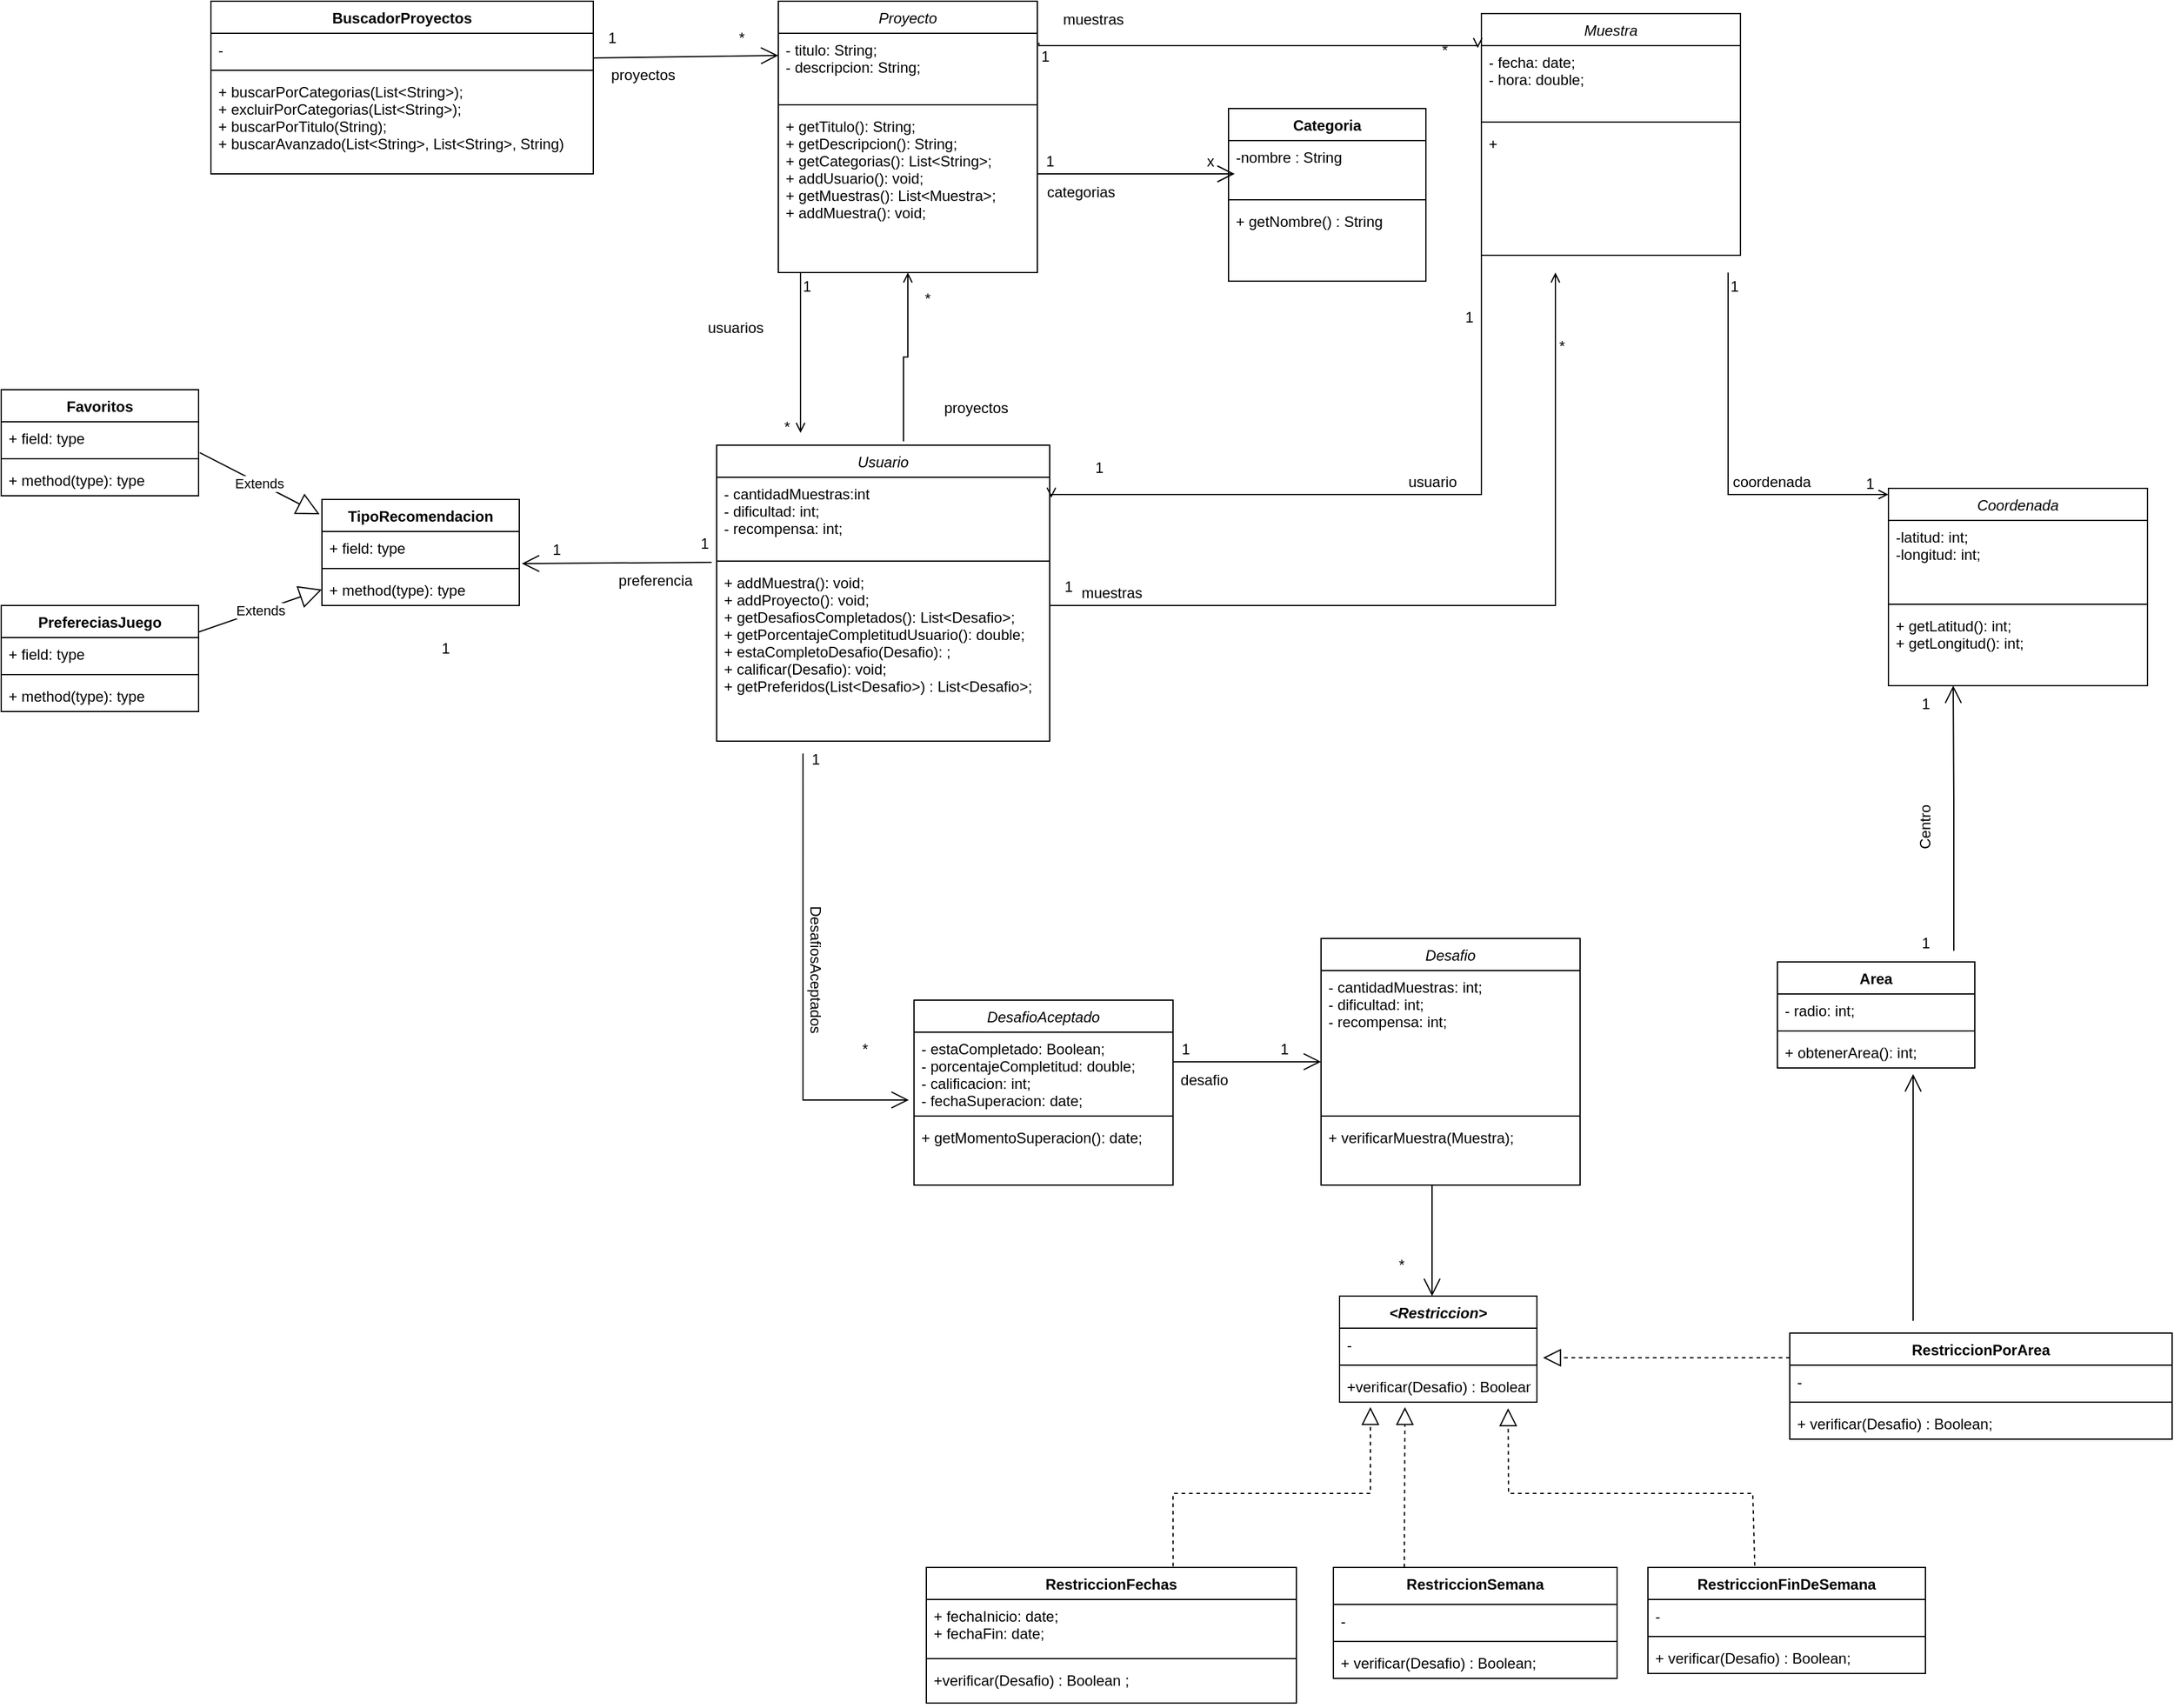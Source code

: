 <mxfile version="20.4.1" type="github">
  <diagram id="C5RBs43oDa-KdzZeNtuy" name="Page-1">
    <mxGraphModel dx="2739" dy="603" grid="1" gridSize="10" guides="1" tooltips="1" connect="1" arrows="1" fold="1" page="1" pageScale="1" pageWidth="827" pageHeight="1169" math="0" shadow="0">
      <root>
        <mxCell id="WIyWlLk6GJQsqaUBKTNV-0" />
        <mxCell id="WIyWlLk6GJQsqaUBKTNV-1" parent="WIyWlLk6GJQsqaUBKTNV-0" />
        <mxCell id="C-iBWe6EF-HlVLcRRVlP-46" value="Proyecto" style="swimlane;fontStyle=2;align=center;verticalAlign=top;childLayout=stackLayout;horizontal=1;startSize=26;horizontalStack=0;resizeParent=1;resizeLast=0;collapsible=1;marginBottom=0;rounded=0;shadow=0;strokeWidth=1;" parent="WIyWlLk6GJQsqaUBKTNV-1" vertex="1">
          <mxGeometry x="-440" y="110" width="210" height="220" as="geometry">
            <mxRectangle x="230" y="140" width="160" height="26" as="alternateBounds" />
          </mxGeometry>
        </mxCell>
        <mxCell id="C-iBWe6EF-HlVLcRRVlP-47" value="- titulo: String;&#xa;- descripcion: String;" style="text;align=left;verticalAlign=top;spacingLeft=4;spacingRight=4;overflow=hidden;rotatable=0;points=[[0,0.5],[1,0.5]];portConstraint=eastwest;" parent="C-iBWe6EF-HlVLcRRVlP-46" vertex="1">
          <mxGeometry y="26" width="210" height="54" as="geometry" />
        </mxCell>
        <mxCell id="C-iBWe6EF-HlVLcRRVlP-49" value="" style="line;html=1;strokeWidth=1;align=left;verticalAlign=middle;spacingTop=-1;spacingLeft=3;spacingRight=3;rotatable=0;labelPosition=right;points=[];portConstraint=eastwest;" parent="C-iBWe6EF-HlVLcRRVlP-46" vertex="1">
          <mxGeometry y="80" width="210" height="8" as="geometry" />
        </mxCell>
        <mxCell id="C-iBWe6EF-HlVLcRRVlP-50" value="+ getTitulo(): String;&#xa;+ getDescripcion(): String;&#xa;+ getCategorias(): List&lt;String&gt;;&#xa;+ addUsuario(): void;&#xa;+ getMuestras(): List&lt;Muestra&gt;;&#xa;+ addMuestra(): void;" style="text;align=left;verticalAlign=top;spacingLeft=4;spacingRight=4;overflow=hidden;rotatable=0;points=[[0,0.5],[1,0.5]];portConstraint=eastwest;" parent="C-iBWe6EF-HlVLcRRVlP-46" vertex="1">
          <mxGeometry y="88" width="210" height="104" as="geometry" />
        </mxCell>
        <mxCell id="C-iBWe6EF-HlVLcRRVlP-51" value="Muestra" style="swimlane;fontStyle=2;align=center;verticalAlign=top;childLayout=stackLayout;horizontal=1;startSize=26;horizontalStack=0;resizeParent=1;resizeLast=0;collapsible=1;marginBottom=0;rounded=0;shadow=0;strokeWidth=1;" parent="WIyWlLk6GJQsqaUBKTNV-1" vertex="1">
          <mxGeometry x="130" y="120" width="210" height="196" as="geometry">
            <mxRectangle x="230" y="140" width="160" height="26" as="alternateBounds" />
          </mxGeometry>
        </mxCell>
        <mxCell id="C-iBWe6EF-HlVLcRRVlP-53" value="- fecha: date;&#xa;- hora: double;" style="text;align=left;verticalAlign=top;spacingLeft=4;spacingRight=4;overflow=hidden;rotatable=0;points=[[0,0.5],[1,0.5]];portConstraint=eastwest;rounded=0;shadow=0;html=0;" parent="C-iBWe6EF-HlVLcRRVlP-51" vertex="1">
          <mxGeometry y="26" width="210" height="58" as="geometry" />
        </mxCell>
        <mxCell id="C-iBWe6EF-HlVLcRRVlP-54" value="" style="line;html=1;strokeWidth=1;align=left;verticalAlign=middle;spacingTop=-1;spacingLeft=3;spacingRight=3;rotatable=0;labelPosition=right;points=[];portConstraint=eastwest;" parent="C-iBWe6EF-HlVLcRRVlP-51" vertex="1">
          <mxGeometry y="84" width="210" height="8" as="geometry" />
        </mxCell>
        <mxCell id="C-iBWe6EF-HlVLcRRVlP-55" value="+" style="text;align=left;verticalAlign=top;spacingLeft=4;spacingRight=4;overflow=hidden;rotatable=0;points=[[0,0.5],[1,0.5]];portConstraint=eastwest;" parent="C-iBWe6EF-HlVLcRRVlP-51" vertex="1">
          <mxGeometry y="92" width="210" height="104" as="geometry" />
        </mxCell>
        <mxCell id="C-iBWe6EF-HlVLcRRVlP-56" value="Usuario" style="swimlane;fontStyle=2;align=center;verticalAlign=top;childLayout=stackLayout;horizontal=1;startSize=26;horizontalStack=0;resizeParent=1;resizeLast=0;collapsible=1;marginBottom=0;rounded=0;shadow=0;strokeWidth=1;" parent="WIyWlLk6GJQsqaUBKTNV-1" vertex="1">
          <mxGeometry x="-490" y="470" width="270" height="240" as="geometry">
            <mxRectangle x="230" y="140" width="160" height="26" as="alternateBounds" />
          </mxGeometry>
        </mxCell>
        <mxCell id="C-iBWe6EF-HlVLcRRVlP-57" value="- cantidadMuestras:int&#xa;- dificultad: int;&#xa;- recompensa: int;" style="text;align=left;verticalAlign=top;spacingLeft=4;spacingRight=4;overflow=hidden;rotatable=0;points=[[0,0.5],[1,0.5]];portConstraint=eastwest;" parent="C-iBWe6EF-HlVLcRRVlP-56" vertex="1">
          <mxGeometry y="26" width="270" height="64" as="geometry" />
        </mxCell>
        <mxCell id="C-iBWe6EF-HlVLcRRVlP-58" value="" style="line;html=1;strokeWidth=1;align=left;verticalAlign=middle;spacingTop=-1;spacingLeft=3;spacingRight=3;rotatable=0;labelPosition=right;points=[];portConstraint=eastwest;" parent="C-iBWe6EF-HlVLcRRVlP-56" vertex="1">
          <mxGeometry y="90" width="270" height="8" as="geometry" />
        </mxCell>
        <mxCell id="C-iBWe6EF-HlVLcRRVlP-59" value="+ addMuestra(): void;&#xa;+ addProyecto(): void;&#xa;+ getDesafiosCompletados(): List&lt;Desafio&gt;;&#xa;+ getPorcentajeCompletitudUsuario(): double;&#xa;+ estaCompletoDesafio(Desafio): ;&#xa;+ calificar(Desafio): void;&#xa;+ getPreferidos(List&lt;Desafio&gt;) : List&lt;Desafio&gt;;" style="text;align=left;verticalAlign=top;spacingLeft=4;spacingRight=4;overflow=hidden;rotatable=0;points=[[0,0.5],[1,0.5]];portConstraint=eastwest;" parent="C-iBWe6EF-HlVLcRRVlP-56" vertex="1">
          <mxGeometry y="98" width="270" height="142" as="geometry" />
        </mxCell>
        <mxCell id="C-iBWe6EF-HlVLcRRVlP-60" value="Desafio" style="swimlane;fontStyle=2;align=center;verticalAlign=top;childLayout=stackLayout;horizontal=1;startSize=26;horizontalStack=0;resizeParent=1;resizeLast=0;collapsible=1;marginBottom=0;rounded=0;shadow=0;strokeWidth=1;" parent="WIyWlLk6GJQsqaUBKTNV-1" vertex="1">
          <mxGeometry y="869.96" width="210" height="200" as="geometry">
            <mxRectangle x="230" y="140" width="160" height="26" as="alternateBounds" />
          </mxGeometry>
        </mxCell>
        <mxCell id="C-iBWe6EF-HlVLcRRVlP-61" value="- cantidadMuestras: int;&#xa;- dificultad: int;&#xa;- recompensa: int;" style="text;align=left;verticalAlign=top;spacingLeft=4;spacingRight=4;overflow=hidden;rotatable=0;points=[[0,0.5],[1,0.5]];portConstraint=eastwest;" parent="C-iBWe6EF-HlVLcRRVlP-60" vertex="1">
          <mxGeometry y="26" width="210" height="114" as="geometry" />
        </mxCell>
        <mxCell id="C-iBWe6EF-HlVLcRRVlP-62" value="" style="line;html=1;strokeWidth=1;align=left;verticalAlign=middle;spacingTop=-1;spacingLeft=3;spacingRight=3;rotatable=0;labelPosition=right;points=[];portConstraint=eastwest;" parent="C-iBWe6EF-HlVLcRRVlP-60" vertex="1">
          <mxGeometry y="140" width="210" height="8" as="geometry" />
        </mxCell>
        <mxCell id="C-iBWe6EF-HlVLcRRVlP-63" value="+ verificarMuestra(Muestra);" style="text;align=left;verticalAlign=top;spacingLeft=4;spacingRight=4;overflow=hidden;rotatable=0;points=[[0,0.5],[1,0.5]];portConstraint=eastwest;" parent="C-iBWe6EF-HlVLcRRVlP-60" vertex="1">
          <mxGeometry y="148" width="210" height="32" as="geometry" />
        </mxCell>
        <mxCell id="C-iBWe6EF-HlVLcRRVlP-64" value="" style="endArrow=open;shadow=0;strokeWidth=1;rounded=0;endFill=1;edgeStyle=elbowEdgeStyle;elbow=vertical;" parent="WIyWlLk6GJQsqaUBKTNV-1" edge="1">
          <mxGeometry x="0.5" y="41" relative="1" as="geometry">
            <mxPoint x="-422" y="330" as="sourcePoint" />
            <mxPoint x="-422" y="460" as="targetPoint" />
            <mxPoint x="-40" y="32" as="offset" />
            <Array as="points">
              <mxPoint x="-420" y="430" />
              <mxPoint x="-420" y="410" />
              <mxPoint x="-420" y="350" />
              <mxPoint x="-422" y="380" />
            </Array>
          </mxGeometry>
        </mxCell>
        <mxCell id="C-iBWe6EF-HlVLcRRVlP-65" value="1" style="resizable=0;align=left;verticalAlign=bottom;labelBackgroundColor=none;fontSize=12;" parent="C-iBWe6EF-HlVLcRRVlP-64" connectable="0" vertex="1">
          <mxGeometry x="-1" relative="1" as="geometry">
            <mxPoint y="20" as="offset" />
          </mxGeometry>
        </mxCell>
        <mxCell id="C-iBWe6EF-HlVLcRRVlP-66" value="*" style="resizable=0;align=right;verticalAlign=bottom;labelBackgroundColor=none;fontSize=12;" parent="C-iBWe6EF-HlVLcRRVlP-64" connectable="0" vertex="1">
          <mxGeometry x="1" relative="1" as="geometry">
            <mxPoint x="-7" y="4" as="offset" />
          </mxGeometry>
        </mxCell>
        <mxCell id="C-iBWe6EF-HlVLcRRVlP-67" value="" style="endArrow=open;shadow=0;strokeWidth=1;rounded=0;endFill=1;edgeStyle=elbowEdgeStyle;elbow=vertical;exitX=0.561;exitY=-0.013;exitDx=0;exitDy=0;exitPerimeter=0;entryX=0.5;entryY=1;entryDx=0;entryDy=0;" parent="WIyWlLk6GJQsqaUBKTNV-1" source="C-iBWe6EF-HlVLcRRVlP-56" target="C-iBWe6EF-HlVLcRRVlP-46" edge="1">
          <mxGeometry x="0.5" y="41" relative="1" as="geometry">
            <mxPoint x="-310" y="459.0" as="sourcePoint" />
            <mxPoint x="-310" y="330.0" as="targetPoint" />
            <mxPoint x="-40" y="32" as="offset" />
            <Array as="points" />
          </mxGeometry>
        </mxCell>
        <mxCell id="C-iBWe6EF-HlVLcRRVlP-69" value="*" style="resizable=0;align=right;verticalAlign=bottom;labelBackgroundColor=none;fontSize=12;" parent="C-iBWe6EF-HlVLcRRVlP-67" connectable="0" vertex="1">
          <mxGeometry x="1" relative="1" as="geometry">
            <mxPoint x="20" y="30" as="offset" />
          </mxGeometry>
        </mxCell>
        <mxCell id="C-iBWe6EF-HlVLcRRVlP-70" value="usuarios" style="text;html=1;align=center;verticalAlign=middle;resizable=0;points=[];autosize=1;strokeColor=none;fillColor=none;" parent="WIyWlLk6GJQsqaUBKTNV-1" vertex="1">
          <mxGeometry x="-510" y="360" width="70" height="30" as="geometry" />
        </mxCell>
        <mxCell id="C-iBWe6EF-HlVLcRRVlP-71" value="proyectos" style="text;html=1;align=center;verticalAlign=middle;resizable=0;points=[];autosize=1;strokeColor=none;fillColor=none;" parent="WIyWlLk6GJQsqaUBKTNV-1" vertex="1">
          <mxGeometry x="-320" y="425" width="80" height="30" as="geometry" />
        </mxCell>
        <mxCell id="C-iBWe6EF-HlVLcRRVlP-72" value="" style="endArrow=open;shadow=0;strokeWidth=1;rounded=0;endFill=1;edgeStyle=elbowEdgeStyle;elbow=vertical;exitX=1.006;exitY=0.141;exitDx=0;exitDy=0;exitPerimeter=0;entryX=-0.014;entryY=0.034;entryDx=0;entryDy=0;entryPerimeter=0;" parent="WIyWlLk6GJQsqaUBKTNV-1" source="C-iBWe6EF-HlVLcRRVlP-47" target="C-iBWe6EF-HlVLcRRVlP-53" edge="1">
          <mxGeometry x="0.5" y="41" relative="1" as="geometry">
            <mxPoint x="-210" y="140.0" as="sourcePoint" />
            <mxPoint x="120" y="140.0" as="targetPoint" />
            <mxPoint x="-40" y="32" as="offset" />
          </mxGeometry>
        </mxCell>
        <mxCell id="C-iBWe6EF-HlVLcRRVlP-73" value="1" style="resizable=0;align=left;verticalAlign=bottom;labelBackgroundColor=none;fontSize=12;" parent="C-iBWe6EF-HlVLcRRVlP-72" connectable="0" vertex="1">
          <mxGeometry x="-1" relative="1" as="geometry">
            <mxPoint y="20" as="offset" />
          </mxGeometry>
        </mxCell>
        <mxCell id="C-iBWe6EF-HlVLcRRVlP-75" value="*" style="text;html=1;align=center;verticalAlign=middle;resizable=0;points=[];autosize=1;strokeColor=none;fillColor=none;" parent="WIyWlLk6GJQsqaUBKTNV-1" vertex="1">
          <mxGeometry x="85" y="135" width="30" height="30" as="geometry" />
        </mxCell>
        <mxCell id="C-iBWe6EF-HlVLcRRVlP-76" value="" style="endArrow=open;shadow=0;strokeWidth=1;rounded=0;endFill=1;edgeStyle=elbowEdgeStyle;elbow=vertical;exitX=0;exitY=1;exitDx=0;exitDy=0;entryX=1.005;entryY=0.259;entryDx=0;entryDy=0;entryPerimeter=0;" parent="WIyWlLk6GJQsqaUBKTNV-1" source="C-iBWe6EF-HlVLcRRVlP-51" target="C-iBWe6EF-HlVLcRRVlP-57" edge="1">
          <mxGeometry x="0.5" y="41" relative="1" as="geometry">
            <mxPoint x="130" y="360.0" as="sourcePoint" />
            <mxPoint x="-210" y="510" as="targetPoint" />
            <mxPoint x="-40" y="32" as="offset" />
            <Array as="points">
              <mxPoint x="126" y="510" />
            </Array>
          </mxGeometry>
        </mxCell>
        <mxCell id="C-iBWe6EF-HlVLcRRVlP-77" value="1" style="resizable=0;align=left;verticalAlign=bottom;labelBackgroundColor=none;fontSize=12;" parent="C-iBWe6EF-HlVLcRRVlP-76" connectable="0" vertex="1">
          <mxGeometry x="-1" relative="1" as="geometry">
            <mxPoint x="-315" y="181" as="offset" />
          </mxGeometry>
        </mxCell>
        <mxCell id="C-iBWe6EF-HlVLcRRVlP-79" value="Coordenada" style="swimlane;fontStyle=2;align=center;verticalAlign=top;childLayout=stackLayout;horizontal=1;startSize=26;horizontalStack=0;resizeParent=1;resizeLast=0;collapsible=1;marginBottom=0;rounded=0;shadow=0;strokeWidth=1;" parent="WIyWlLk6GJQsqaUBKTNV-1" vertex="1">
          <mxGeometry x="460" y="505" width="210" height="160" as="geometry">
            <mxRectangle x="230" y="140" width="160" height="26" as="alternateBounds" />
          </mxGeometry>
        </mxCell>
        <mxCell id="C-iBWe6EF-HlVLcRRVlP-80" value="-latitud: int;&#xa;-longitud: int;" style="text;align=left;verticalAlign=top;spacingLeft=4;spacingRight=4;overflow=hidden;rotatable=0;points=[[0,0.5],[1,0.5]];portConstraint=eastwest;" parent="C-iBWe6EF-HlVLcRRVlP-79" vertex="1">
          <mxGeometry y="26" width="210" height="64" as="geometry" />
        </mxCell>
        <mxCell id="C-iBWe6EF-HlVLcRRVlP-81" value="" style="line;html=1;strokeWidth=1;align=left;verticalAlign=middle;spacingTop=-1;spacingLeft=3;spacingRight=3;rotatable=0;labelPosition=right;points=[];portConstraint=eastwest;" parent="C-iBWe6EF-HlVLcRRVlP-79" vertex="1">
          <mxGeometry y="90" width="210" height="8" as="geometry" />
        </mxCell>
        <mxCell id="C-iBWe6EF-HlVLcRRVlP-82" value="+ getLatitud(): int;&#xa;+ getLongitud(): int;" style="text;align=left;verticalAlign=top;spacingLeft=4;spacingRight=4;overflow=hidden;rotatable=0;points=[[0,0.5],[1,0.5]];portConstraint=eastwest;" parent="C-iBWe6EF-HlVLcRRVlP-79" vertex="1">
          <mxGeometry y="98" width="210" height="52" as="geometry" />
        </mxCell>
        <mxCell id="C-iBWe6EF-HlVLcRRVlP-83" value="" style="endArrow=open;shadow=0;strokeWidth=1;rounded=0;endFill=1;edgeStyle=elbowEdgeStyle;elbow=vertical;" parent="WIyWlLk6GJQsqaUBKTNV-1" edge="1">
          <mxGeometry x="0.5" y="41" relative="1" as="geometry">
            <mxPoint x="330" y="330" as="sourcePoint" />
            <mxPoint x="460" y="510" as="targetPoint" />
            <mxPoint x="-40" y="32" as="offset" />
            <Array as="points">
              <mxPoint x="334" y="510" />
            </Array>
          </mxGeometry>
        </mxCell>
        <mxCell id="C-iBWe6EF-HlVLcRRVlP-84" value="1" style="resizable=0;align=left;verticalAlign=bottom;labelBackgroundColor=none;fontSize=12;" parent="C-iBWe6EF-HlVLcRRVlP-83" connectable="0" vertex="1">
          <mxGeometry x="-1" relative="1" as="geometry">
            <mxPoint y="20" as="offset" />
          </mxGeometry>
        </mxCell>
        <mxCell id="C-iBWe6EF-HlVLcRRVlP-85" value="1" style="resizable=0;align=right;verticalAlign=bottom;labelBackgroundColor=none;fontSize=12;" parent="C-iBWe6EF-HlVLcRRVlP-83" connectable="0" vertex="1">
          <mxGeometry x="1" relative="1" as="geometry">
            <mxPoint x="-10" as="offset" />
          </mxGeometry>
        </mxCell>
        <mxCell id="C-iBWe6EF-HlVLcRRVlP-90" value="DesafioAceptado" style="swimlane;fontStyle=2;align=center;verticalAlign=top;childLayout=stackLayout;horizontal=1;startSize=26;horizontalStack=0;resizeParent=1;resizeLast=0;collapsible=1;marginBottom=0;rounded=0;shadow=0;strokeWidth=1;" parent="WIyWlLk6GJQsqaUBKTNV-1" vertex="1">
          <mxGeometry x="-330" y="920" width="210" height="150" as="geometry">
            <mxRectangle x="230" y="140" width="160" height="26" as="alternateBounds" />
          </mxGeometry>
        </mxCell>
        <mxCell id="C-iBWe6EF-HlVLcRRVlP-91" value="- estaCompletado: Boolean;&#xa;- porcentajeCompletitud: double;&#xa;- calificacion: int;&#xa;- fechaSuperacion: date;" style="text;align=left;verticalAlign=top;spacingLeft=4;spacingRight=4;overflow=hidden;rotatable=0;points=[[0,0.5],[1,0.5]];portConstraint=eastwest;" parent="C-iBWe6EF-HlVLcRRVlP-90" vertex="1">
          <mxGeometry y="26" width="210" height="64" as="geometry" />
        </mxCell>
        <mxCell id="C-iBWe6EF-HlVLcRRVlP-92" value="" style="line;html=1;strokeWidth=1;align=left;verticalAlign=middle;spacingTop=-1;spacingLeft=3;spacingRight=3;rotatable=0;labelPosition=right;points=[];portConstraint=eastwest;" parent="C-iBWe6EF-HlVLcRRVlP-90" vertex="1">
          <mxGeometry y="90" width="210" height="8" as="geometry" />
        </mxCell>
        <mxCell id="C-iBWe6EF-HlVLcRRVlP-93" value="+ getMomentoSuperacion(): date;" style="text;align=left;verticalAlign=top;spacingLeft=4;spacingRight=4;overflow=hidden;rotatable=0;points=[[0,0.5],[1,0.5]];portConstraint=eastwest;" parent="C-iBWe6EF-HlVLcRRVlP-90" vertex="1">
          <mxGeometry y="98" width="210" height="42" as="geometry" />
        </mxCell>
        <mxCell id="C-iBWe6EF-HlVLcRRVlP-95" value="" style="endArrow=open;endFill=1;endSize=12;html=1;rounded=0;entryX=-0.02;entryY=0.859;entryDx=0;entryDy=0;entryPerimeter=0;exitX=0.167;exitY=0.333;exitDx=0;exitDy=0;exitPerimeter=0;" parent="WIyWlLk6GJQsqaUBKTNV-1" source="C-iBWe6EF-HlVLcRRVlP-98" target="C-iBWe6EF-HlVLcRRVlP-91" edge="1">
          <mxGeometry width="160" relative="1" as="geometry">
            <mxPoint x="-420" y="690" as="sourcePoint" />
            <mxPoint x="-340" y="840" as="targetPoint" />
            <Array as="points">
              <mxPoint x="-420" y="970" />
              <mxPoint x="-420" y="1001" />
            </Array>
          </mxGeometry>
        </mxCell>
        <mxCell id="C-iBWe6EF-HlVLcRRVlP-97" value="*" style="text;html=1;align=center;verticalAlign=middle;resizable=0;points=[];autosize=1;strokeColor=none;fillColor=none;" parent="WIyWlLk6GJQsqaUBKTNV-1" vertex="1">
          <mxGeometry x="-385" y="944.96" width="30" height="30" as="geometry" />
        </mxCell>
        <mxCell id="C-iBWe6EF-HlVLcRRVlP-98" value="1" style="text;html=1;align=center;verticalAlign=middle;resizable=0;points=[];autosize=1;strokeColor=none;fillColor=none;" parent="WIyWlLk6GJQsqaUBKTNV-1" vertex="1">
          <mxGeometry x="-425" y="710" width="30" height="30" as="geometry" />
        </mxCell>
        <mxCell id="C-iBWe6EF-HlVLcRRVlP-99" value="DesafiosAceptados" style="text;html=1;align=center;verticalAlign=middle;resizable=0;points=[];autosize=1;strokeColor=none;fillColor=none;rotation=90;flipV=0;" parent="WIyWlLk6GJQsqaUBKTNV-1" vertex="1">
          <mxGeometry x="-475" y="879.96" width="130" height="30" as="geometry" />
        </mxCell>
        <mxCell id="VIOPXuwNk6nI36FWdONZ-0" value="" style="endArrow=open;endFill=1;endSize=12;html=1;rounded=0;" parent="WIyWlLk6GJQsqaUBKTNV-1" edge="1">
          <mxGeometry width="160" relative="1" as="geometry">
            <mxPoint x="-120" y="969.96" as="sourcePoint" />
            <mxPoint y="969.96" as="targetPoint" />
          </mxGeometry>
        </mxCell>
        <mxCell id="VIOPXuwNk6nI36FWdONZ-1" value="1" style="text;html=1;align=center;verticalAlign=middle;resizable=0;points=[];autosize=1;strokeColor=none;fillColor=none;" parent="WIyWlLk6GJQsqaUBKTNV-1" vertex="1">
          <mxGeometry x="-45" y="944.96" width="30" height="30" as="geometry" />
        </mxCell>
        <mxCell id="VIOPXuwNk6nI36FWdONZ-2" value="1" style="text;html=1;align=center;verticalAlign=middle;resizable=0;points=[];autosize=1;strokeColor=none;fillColor=none;" parent="WIyWlLk6GJQsqaUBKTNV-1" vertex="1">
          <mxGeometry x="-125" y="944.96" width="30" height="30" as="geometry" />
        </mxCell>
        <mxCell id="brn7q9q9NZogk5MjZYks-1" value="1" style="resizable=0;align=left;verticalAlign=bottom;labelBackgroundColor=none;fontSize=12;" parent="WIyWlLk6GJQsqaUBKTNV-1" connectable="0" vertex="1">
          <mxGeometry x="115.0" y="375" as="geometry" />
        </mxCell>
        <mxCell id="brn7q9q9NZogk5MjZYks-2" value="" style="endArrow=open;shadow=0;strokeWidth=1;rounded=0;endFill=1;edgeStyle=elbowEdgeStyle;elbow=vertical;" parent="WIyWlLk6GJQsqaUBKTNV-1" edge="1">
          <mxGeometry x="0.5" y="41" relative="1" as="geometry">
            <mxPoint x="-220" y="600" as="sourcePoint" />
            <mxPoint x="190" y="330" as="targetPoint" />
            <mxPoint x="-40" y="32" as="offset" />
            <Array as="points">
              <mxPoint x="190" y="600" />
            </Array>
          </mxGeometry>
        </mxCell>
        <mxCell id="brn7q9q9NZogk5MjZYks-4" value="1" style="text;html=1;align=center;verticalAlign=middle;resizable=0;points=[];autosize=1;strokeColor=none;fillColor=none;" parent="WIyWlLk6GJQsqaUBKTNV-1" vertex="1">
          <mxGeometry x="-220" y="570" width="30" height="30" as="geometry" />
        </mxCell>
        <mxCell id="brn7q9q9NZogk5MjZYks-5" value="*" style="text;html=1;align=center;verticalAlign=middle;resizable=0;points=[];autosize=1;strokeColor=none;fillColor=none;" parent="WIyWlLk6GJQsqaUBKTNV-1" vertex="1">
          <mxGeometry x="180" y="375" width="30" height="30" as="geometry" />
        </mxCell>
        <mxCell id="brn7q9q9NZogk5MjZYks-6" value="muestras" style="text;html=1;align=center;verticalAlign=middle;resizable=0;points=[];autosize=1;strokeColor=none;fillColor=none;" parent="WIyWlLk6GJQsqaUBKTNV-1" vertex="1">
          <mxGeometry x="-205" y="575" width="70" height="30" as="geometry" />
        </mxCell>
        <mxCell id="brn7q9q9NZogk5MjZYks-7" value="usuario" style="text;html=1;align=center;verticalAlign=middle;resizable=0;points=[];autosize=1;strokeColor=none;fillColor=none;" parent="WIyWlLk6GJQsqaUBKTNV-1" vertex="1">
          <mxGeometry x="60" y="485" width="60" height="30" as="geometry" />
        </mxCell>
        <mxCell id="brn7q9q9NZogk5MjZYks-8" value="muestras" style="text;html=1;align=center;verticalAlign=middle;resizable=0;points=[];autosize=1;strokeColor=none;fillColor=none;" parent="WIyWlLk6GJQsqaUBKTNV-1" vertex="1">
          <mxGeometry x="-220" y="110" width="70" height="30" as="geometry" />
        </mxCell>
        <mxCell id="brn7q9q9NZogk5MjZYks-9" value="coordenada" style="text;html=1;align=center;verticalAlign=middle;resizable=0;points=[];autosize=1;strokeColor=none;fillColor=none;" parent="WIyWlLk6GJQsqaUBKTNV-1" vertex="1">
          <mxGeometry x="320" y="485" width="90" height="30" as="geometry" />
        </mxCell>
        <mxCell id="brn7q9q9NZogk5MjZYks-11" value="desafio" style="text;html=1;align=center;verticalAlign=middle;resizable=0;points=[];autosize=1;strokeColor=none;fillColor=none;" parent="WIyWlLk6GJQsqaUBKTNV-1" vertex="1">
          <mxGeometry x="-125" y="969.96" width="60" height="30" as="geometry" />
        </mxCell>
        <mxCell id="brn7q9q9NZogk5MjZYks-13" value="Area" style="swimlane;fontStyle=1;align=center;verticalAlign=top;childLayout=stackLayout;horizontal=1;startSize=26;horizontalStack=0;resizeParent=1;resizeParentMax=0;resizeLast=0;collapsible=1;marginBottom=0;" parent="WIyWlLk6GJQsqaUBKTNV-1" vertex="1">
          <mxGeometry x="370" y="888.96" width="160" height="86" as="geometry" />
        </mxCell>
        <mxCell id="brn7q9q9NZogk5MjZYks-14" value="- radio: int;" style="text;strokeColor=none;fillColor=none;align=left;verticalAlign=top;spacingLeft=4;spacingRight=4;overflow=hidden;rotatable=0;points=[[0,0.5],[1,0.5]];portConstraint=eastwest;" parent="brn7q9q9NZogk5MjZYks-13" vertex="1">
          <mxGeometry y="26" width="160" height="26" as="geometry" />
        </mxCell>
        <mxCell id="brn7q9q9NZogk5MjZYks-15" value="" style="line;strokeWidth=1;fillColor=none;align=left;verticalAlign=middle;spacingTop=-1;spacingLeft=3;spacingRight=3;rotatable=0;labelPosition=right;points=[];portConstraint=eastwest;strokeColor=inherit;" parent="brn7q9q9NZogk5MjZYks-13" vertex="1">
          <mxGeometry y="52" width="160" height="8" as="geometry" />
        </mxCell>
        <mxCell id="brn7q9q9NZogk5MjZYks-16" value="+ obtenerArea(): int;" style="text;strokeColor=none;fillColor=none;align=left;verticalAlign=top;spacingLeft=4;spacingRight=4;overflow=hidden;rotatable=0;points=[[0,0.5],[1,0.5]];portConstraint=eastwest;" parent="brn7q9q9NZogk5MjZYks-13" vertex="1">
          <mxGeometry y="60" width="160" height="26" as="geometry" />
        </mxCell>
        <mxCell id="brn7q9q9NZogk5MjZYks-18" value="" style="endArrow=open;endFill=1;endSize=12;html=1;rounded=0;entryX=0.25;entryY=1;entryDx=0;entryDy=0;" parent="WIyWlLk6GJQsqaUBKTNV-1" target="C-iBWe6EF-HlVLcRRVlP-79" edge="1">
          <mxGeometry width="160" relative="1" as="geometry">
            <mxPoint x="513" y="880" as="sourcePoint" />
            <mxPoint x="520" y="757.5" as="targetPoint" />
            <Array as="points">
              <mxPoint x="513" y="760" />
            </Array>
          </mxGeometry>
        </mxCell>
        <mxCell id="brn7q9q9NZogk5MjZYks-21" value="1" style="text;html=1;align=center;verticalAlign=middle;resizable=0;points=[];autosize=1;strokeColor=none;fillColor=none;" parent="WIyWlLk6GJQsqaUBKTNV-1" vertex="1">
          <mxGeometry x="475" y="858.96" width="30" height="30" as="geometry" />
        </mxCell>
        <mxCell id="brn7q9q9NZogk5MjZYks-22" value="1" style="text;html=1;align=center;verticalAlign=middle;resizable=0;points=[];autosize=1;strokeColor=none;fillColor=none;" parent="WIyWlLk6GJQsqaUBKTNV-1" vertex="1">
          <mxGeometry x="475" y="665" width="30" height="30" as="geometry" />
        </mxCell>
        <mxCell id="brn7q9q9NZogk5MjZYks-23" value="Centro" style="text;html=1;align=center;verticalAlign=middle;resizable=0;points=[];autosize=1;strokeColor=none;fillColor=none;rotation=270;" parent="WIyWlLk6GJQsqaUBKTNV-1" vertex="1">
          <mxGeometry x="460" y="765" width="60" height="30" as="geometry" />
        </mxCell>
        <mxCell id="brn7q9q9NZogk5MjZYks-25" value="RestriccionFechas" style="swimlane;fontStyle=1;align=center;verticalAlign=top;childLayout=stackLayout;horizontal=1;startSize=26;horizontalStack=0;resizeParent=1;resizeParentMax=0;resizeLast=0;collapsible=1;marginBottom=0;" parent="WIyWlLk6GJQsqaUBKTNV-1" vertex="1">
          <mxGeometry x="-320" y="1380" width="300" height="110" as="geometry" />
        </mxCell>
        <mxCell id="brn7q9q9NZogk5MjZYks-26" value="+ fechaInicio: date;&#xa;+ fechaFin: date;" style="text;strokeColor=none;fillColor=none;align=left;verticalAlign=top;spacingLeft=4;spacingRight=4;overflow=hidden;rotatable=0;points=[[0,0.5],[1,0.5]];portConstraint=eastwest;" parent="brn7q9q9NZogk5MjZYks-25" vertex="1">
          <mxGeometry y="26" width="300" height="44" as="geometry" />
        </mxCell>
        <mxCell id="brn7q9q9NZogk5MjZYks-27" value="" style="line;strokeWidth=1;fillColor=none;align=left;verticalAlign=middle;spacingTop=-1;spacingLeft=3;spacingRight=3;rotatable=0;labelPosition=right;points=[];portConstraint=eastwest;strokeColor=inherit;" parent="brn7q9q9NZogk5MjZYks-25" vertex="1">
          <mxGeometry y="70" width="300" height="8" as="geometry" />
        </mxCell>
        <mxCell id="brn7q9q9NZogk5MjZYks-28" value="+verificar(Desafio) : Boolean ;" style="text;strokeColor=none;fillColor=none;align=left;verticalAlign=top;spacingLeft=4;spacingRight=4;overflow=hidden;rotatable=0;points=[[0,0.5],[1,0.5]];portConstraint=eastwest;" parent="brn7q9q9NZogk5MjZYks-25" vertex="1">
          <mxGeometry y="78" width="300" height="32" as="geometry" />
        </mxCell>
        <mxCell id="brn7q9q9NZogk5MjZYks-36" value="*" style="text;html=1;align=center;verticalAlign=middle;resizable=0;points=[];autosize=1;strokeColor=none;fillColor=none;" parent="WIyWlLk6GJQsqaUBKTNV-1" vertex="1">
          <mxGeometry x="50" y="1120" width="30" height="30" as="geometry" />
        </mxCell>
        <mxCell id="brn7q9q9NZogk5MjZYks-39" value="BuscadorProyectos" style="swimlane;fontStyle=1;align=center;verticalAlign=top;childLayout=stackLayout;horizontal=1;startSize=26;horizontalStack=0;resizeParent=1;resizeParentMax=0;resizeLast=0;collapsible=1;marginBottom=0;" parent="WIyWlLk6GJQsqaUBKTNV-1" vertex="1">
          <mxGeometry x="-900" y="110" width="310" height="140" as="geometry" />
        </mxCell>
        <mxCell id="brn7q9q9NZogk5MjZYks-40" value="-" style="text;strokeColor=none;fillColor=none;align=left;verticalAlign=top;spacingLeft=4;spacingRight=4;overflow=hidden;rotatable=0;points=[[0,0.5],[1,0.5]];portConstraint=eastwest;" parent="brn7q9q9NZogk5MjZYks-39" vertex="1">
          <mxGeometry y="26" width="310" height="26" as="geometry" />
        </mxCell>
        <mxCell id="brn7q9q9NZogk5MjZYks-41" value="" style="line;strokeWidth=1;fillColor=none;align=left;verticalAlign=middle;spacingTop=-1;spacingLeft=3;spacingRight=3;rotatable=0;labelPosition=right;points=[];portConstraint=eastwest;strokeColor=inherit;" parent="brn7q9q9NZogk5MjZYks-39" vertex="1">
          <mxGeometry y="52" width="310" height="8" as="geometry" />
        </mxCell>
        <mxCell id="brn7q9q9NZogk5MjZYks-42" value="+ buscarPorCategorias(List&lt;String&gt;);&#xa;+ excluirPorCategorias(List&lt;String&gt;);&#xa;+ buscarPorTitulo(String);&#xa;+ buscarAvanzado(List&lt;String&gt;, List&lt;String&gt;, String)" style="text;strokeColor=none;fillColor=none;align=left;verticalAlign=top;spacingLeft=4;spacingRight=4;overflow=hidden;rotatable=0;points=[[0,0.5],[1,0.5]];portConstraint=eastwest;" parent="brn7q9q9NZogk5MjZYks-39" vertex="1">
          <mxGeometry y="60" width="310" height="80" as="geometry" />
        </mxCell>
        <mxCell id="brn7q9q9NZogk5MjZYks-43" value="" style="endArrow=open;endFill=1;endSize=12;html=1;rounded=0;entryX=0;entryY=0.333;entryDx=0;entryDy=0;entryPerimeter=0;exitX=1;exitY=0.769;exitDx=0;exitDy=0;exitPerimeter=0;" parent="WIyWlLk6GJQsqaUBKTNV-1" source="brn7q9q9NZogk5MjZYks-40" target="C-iBWe6EF-HlVLcRRVlP-47" edge="1">
          <mxGeometry width="160" relative="1" as="geometry">
            <mxPoint x="-550" y="154" as="sourcePoint" />
            <mxPoint x="-440" y="152.5" as="targetPoint" />
          </mxGeometry>
        </mxCell>
        <mxCell id="brn7q9q9NZogk5MjZYks-44" value="*" style="text;html=1;align=center;verticalAlign=middle;resizable=0;points=[];autosize=1;strokeColor=none;fillColor=none;" parent="WIyWlLk6GJQsqaUBKTNV-1" vertex="1">
          <mxGeometry x="-485" y="125" width="30" height="30" as="geometry" />
        </mxCell>
        <mxCell id="brn7q9q9NZogk5MjZYks-45" value="1" style="text;html=1;align=center;verticalAlign=middle;resizable=0;points=[];autosize=1;strokeColor=none;fillColor=none;" parent="WIyWlLk6GJQsqaUBKTNV-1" vertex="1">
          <mxGeometry x="-590" y="125" width="30" height="30" as="geometry" />
        </mxCell>
        <mxCell id="brn7q9q9NZogk5MjZYks-47" value="proyectos" style="text;html=1;align=center;verticalAlign=middle;resizable=0;points=[];autosize=1;strokeColor=none;fillColor=none;" parent="WIyWlLk6GJQsqaUBKTNV-1" vertex="1">
          <mxGeometry x="-590" y="155" width="80" height="30" as="geometry" />
        </mxCell>
        <mxCell id="_5oM8xuJSvprWKQfW04t-0" value="Favoritos" style="swimlane;fontStyle=1;align=center;verticalAlign=top;childLayout=stackLayout;horizontal=1;startSize=26;horizontalStack=0;resizeParent=1;resizeParentMax=0;resizeLast=0;collapsible=1;marginBottom=0;" parent="WIyWlLk6GJQsqaUBKTNV-1" vertex="1">
          <mxGeometry x="-1070" y="425" width="160" height="86" as="geometry" />
        </mxCell>
        <mxCell id="_5oM8xuJSvprWKQfW04t-1" value="+ field: type" style="text;strokeColor=none;fillColor=none;align=left;verticalAlign=top;spacingLeft=4;spacingRight=4;overflow=hidden;rotatable=0;points=[[0,0.5],[1,0.5]];portConstraint=eastwest;" parent="_5oM8xuJSvprWKQfW04t-0" vertex="1">
          <mxGeometry y="26" width="160" height="26" as="geometry" />
        </mxCell>
        <mxCell id="_5oM8xuJSvprWKQfW04t-2" value="" style="line;strokeWidth=1;fillColor=none;align=left;verticalAlign=middle;spacingTop=-1;spacingLeft=3;spacingRight=3;rotatable=0;labelPosition=right;points=[];portConstraint=eastwest;strokeColor=inherit;" parent="_5oM8xuJSvprWKQfW04t-0" vertex="1">
          <mxGeometry y="52" width="160" height="8" as="geometry" />
        </mxCell>
        <mxCell id="_5oM8xuJSvprWKQfW04t-3" value="+ method(type): type" style="text;strokeColor=none;fillColor=none;align=left;verticalAlign=top;spacingLeft=4;spacingRight=4;overflow=hidden;rotatable=0;points=[[0,0.5],[1,0.5]];portConstraint=eastwest;" parent="_5oM8xuJSvprWKQfW04t-0" vertex="1">
          <mxGeometry y="60" width="160" height="26" as="geometry" />
        </mxCell>
        <mxCell id="_5oM8xuJSvprWKQfW04t-4" value="PrefereciasJuego" style="swimlane;fontStyle=1;align=center;verticalAlign=top;childLayout=stackLayout;horizontal=1;startSize=26;horizontalStack=0;resizeParent=1;resizeParentMax=0;resizeLast=0;collapsible=1;marginBottom=0;" parent="WIyWlLk6GJQsqaUBKTNV-1" vertex="1">
          <mxGeometry x="-1070" y="600" width="160" height="86" as="geometry" />
        </mxCell>
        <mxCell id="_5oM8xuJSvprWKQfW04t-5" value="+ field: type" style="text;strokeColor=none;fillColor=none;align=left;verticalAlign=top;spacingLeft=4;spacingRight=4;overflow=hidden;rotatable=0;points=[[0,0.5],[1,0.5]];portConstraint=eastwest;" parent="_5oM8xuJSvprWKQfW04t-4" vertex="1">
          <mxGeometry y="26" width="160" height="26" as="geometry" />
        </mxCell>
        <mxCell id="_5oM8xuJSvprWKQfW04t-6" value="" style="line;strokeWidth=1;fillColor=none;align=left;verticalAlign=middle;spacingTop=-1;spacingLeft=3;spacingRight=3;rotatable=0;labelPosition=right;points=[];portConstraint=eastwest;strokeColor=inherit;" parent="_5oM8xuJSvprWKQfW04t-4" vertex="1">
          <mxGeometry y="52" width="160" height="8" as="geometry" />
        </mxCell>
        <mxCell id="_5oM8xuJSvprWKQfW04t-7" value="+ method(type): type" style="text;strokeColor=none;fillColor=none;align=left;verticalAlign=top;spacingLeft=4;spacingRight=4;overflow=hidden;rotatable=0;points=[[0,0.5],[1,0.5]];portConstraint=eastwest;" parent="_5oM8xuJSvprWKQfW04t-4" vertex="1">
          <mxGeometry y="60" width="160" height="26" as="geometry" />
        </mxCell>
        <mxCell id="_5oM8xuJSvprWKQfW04t-8" value="TipoRecomendacion" style="swimlane;fontStyle=1;align=center;verticalAlign=top;childLayout=stackLayout;horizontal=1;startSize=26;horizontalStack=0;resizeParent=1;resizeParentMax=0;resizeLast=0;collapsible=1;marginBottom=0;" parent="WIyWlLk6GJQsqaUBKTNV-1" vertex="1">
          <mxGeometry x="-810" y="514" width="160" height="86" as="geometry" />
        </mxCell>
        <mxCell id="_5oM8xuJSvprWKQfW04t-9" value="+ field: type" style="text;strokeColor=none;fillColor=none;align=left;verticalAlign=top;spacingLeft=4;spacingRight=4;overflow=hidden;rotatable=0;points=[[0,0.5],[1,0.5]];portConstraint=eastwest;" parent="_5oM8xuJSvprWKQfW04t-8" vertex="1">
          <mxGeometry y="26" width="160" height="26" as="geometry" />
        </mxCell>
        <mxCell id="_5oM8xuJSvprWKQfW04t-10" value="" style="line;strokeWidth=1;fillColor=none;align=left;verticalAlign=middle;spacingTop=-1;spacingLeft=3;spacingRight=3;rotatable=0;labelPosition=right;points=[];portConstraint=eastwest;strokeColor=inherit;" parent="_5oM8xuJSvprWKQfW04t-8" vertex="1">
          <mxGeometry y="52" width="160" height="8" as="geometry" />
        </mxCell>
        <mxCell id="_5oM8xuJSvprWKQfW04t-11" value="+ method(type): type" style="text;strokeColor=none;fillColor=none;align=left;verticalAlign=top;spacingLeft=4;spacingRight=4;overflow=hidden;rotatable=0;points=[[0,0.5],[1,0.5]];portConstraint=eastwest;" parent="_5oM8xuJSvprWKQfW04t-8" vertex="1">
          <mxGeometry y="60" width="160" height="26" as="geometry" />
        </mxCell>
        <mxCell id="_5oM8xuJSvprWKQfW04t-19" value="" style="endArrow=open;endFill=1;endSize=12;html=1;rounded=0;exitX=-0.015;exitY=1.078;exitDx=0;exitDy=0;exitPerimeter=0;entryX=1.013;entryY=1;entryDx=0;entryDy=0;entryPerimeter=0;" parent="WIyWlLk6GJQsqaUBKTNV-1" source="C-iBWe6EF-HlVLcRRVlP-57" target="_5oM8xuJSvprWKQfW04t-9" edge="1">
          <mxGeometry width="160" relative="1" as="geometry">
            <mxPoint x="-670" y="610" as="sourcePoint" />
            <mxPoint x="-510" y="610" as="targetPoint" />
          </mxGeometry>
        </mxCell>
        <mxCell id="_5oM8xuJSvprWKQfW04t-22" value="Extends" style="endArrow=block;endSize=16;endFill=0;html=1;rounded=0;exitX=1.006;exitY=0.962;exitDx=0;exitDy=0;exitPerimeter=0;entryX=-0.012;entryY=0.14;entryDx=0;entryDy=0;entryPerimeter=0;" parent="WIyWlLk6GJQsqaUBKTNV-1" source="_5oM8xuJSvprWKQfW04t-1" target="_5oM8xuJSvprWKQfW04t-8" edge="1">
          <mxGeometry width="160" relative="1" as="geometry">
            <mxPoint x="-840" y="610" as="sourcePoint" />
            <mxPoint x="-680" y="610" as="targetPoint" />
          </mxGeometry>
        </mxCell>
        <mxCell id="_5oM8xuJSvprWKQfW04t-23" value="Extends" style="endArrow=block;endSize=16;endFill=0;html=1;rounded=0;exitX=1;exitY=0.25;exitDx=0;exitDy=0;entryX=0;entryY=0.5;entryDx=0;entryDy=0;" parent="WIyWlLk6GJQsqaUBKTNV-1" source="_5oM8xuJSvprWKQfW04t-4" target="_5oM8xuJSvprWKQfW04t-11" edge="1">
          <mxGeometry width="160" relative="1" as="geometry">
            <mxPoint x="-840" y="610" as="sourcePoint" />
            <mxPoint x="-680" y="610" as="targetPoint" />
          </mxGeometry>
        </mxCell>
        <mxCell id="_5oM8xuJSvprWKQfW04t-24" value="1" style="text;html=1;align=center;verticalAlign=middle;resizable=0;points=[];autosize=1;strokeColor=none;fillColor=none;" parent="WIyWlLk6GJQsqaUBKTNV-1" vertex="1">
          <mxGeometry x="-515" y="535" width="30" height="30" as="geometry" />
        </mxCell>
        <mxCell id="_5oM8xuJSvprWKQfW04t-27" value="1" style="text;html=1;align=center;verticalAlign=middle;resizable=0;points=[];autosize=1;strokeColor=none;fillColor=none;" parent="WIyWlLk6GJQsqaUBKTNV-1" vertex="1">
          <mxGeometry x="-635" y="540" width="30" height="30" as="geometry" />
        </mxCell>
        <mxCell id="_5oM8xuJSvprWKQfW04t-29" value="preferencia" style="text;html=1;align=center;verticalAlign=middle;resizable=0;points=[];autosize=1;strokeColor=none;fillColor=none;" parent="WIyWlLk6GJQsqaUBKTNV-1" vertex="1">
          <mxGeometry x="-580" y="565" width="80" height="30" as="geometry" />
        </mxCell>
        <mxCell id="_5oM8xuJSvprWKQfW04t-31" value="1" style="text;html=1;align=center;verticalAlign=middle;resizable=0;points=[];autosize=1;strokeColor=none;fillColor=none;" parent="WIyWlLk6GJQsqaUBKTNV-1" vertex="1">
          <mxGeometry x="-725" y="620" width="30" height="30" as="geometry" />
        </mxCell>
        <mxCell id="_Fq-GKmT_b9NVkXiLpo_-6" value="Categoria" style="swimlane;fontStyle=1;align=center;verticalAlign=top;childLayout=stackLayout;horizontal=1;startSize=26;horizontalStack=0;resizeParent=1;resizeParentMax=0;resizeLast=0;collapsible=1;marginBottom=0;" parent="WIyWlLk6GJQsqaUBKTNV-1" vertex="1">
          <mxGeometry x="-75" y="197" width="160" height="140" as="geometry" />
        </mxCell>
        <mxCell id="_Fq-GKmT_b9NVkXiLpo_-7" value="-nombre : String&#xa;" style="text;strokeColor=none;fillColor=none;align=left;verticalAlign=top;spacingLeft=4;spacingRight=4;overflow=hidden;rotatable=0;points=[[0,0.5],[1,0.5]];portConstraint=eastwest;" parent="_Fq-GKmT_b9NVkXiLpo_-6" vertex="1">
          <mxGeometry y="26" width="160" height="44" as="geometry" />
        </mxCell>
        <mxCell id="_Fq-GKmT_b9NVkXiLpo_-8" value="" style="line;strokeWidth=1;fillColor=none;align=left;verticalAlign=middle;spacingTop=-1;spacingLeft=3;spacingRight=3;rotatable=0;labelPosition=right;points=[];portConstraint=eastwest;strokeColor=inherit;" parent="_Fq-GKmT_b9NVkXiLpo_-6" vertex="1">
          <mxGeometry y="70" width="160" height="8" as="geometry" />
        </mxCell>
        <mxCell id="_Fq-GKmT_b9NVkXiLpo_-9" value="+ getNombre() : String&#xa;" style="text;strokeColor=none;fillColor=none;align=left;verticalAlign=top;spacingLeft=4;spacingRight=4;overflow=hidden;rotatable=0;points=[[0,0.5],[1,0.5]];portConstraint=eastwest;" parent="_Fq-GKmT_b9NVkXiLpo_-6" vertex="1">
          <mxGeometry y="78" width="160" height="62" as="geometry" />
        </mxCell>
        <mxCell id="_Fq-GKmT_b9NVkXiLpo_-10" value="" style="endArrow=open;endFill=1;endSize=12;html=1;rounded=0;" parent="WIyWlLk6GJQsqaUBKTNV-1" edge="1">
          <mxGeometry width="160" relative="1" as="geometry">
            <mxPoint x="-230" y="250" as="sourcePoint" />
            <mxPoint x="-70" y="250" as="targetPoint" />
          </mxGeometry>
        </mxCell>
        <mxCell id="_Fq-GKmT_b9NVkXiLpo_-11" value="x" style="text;html=1;align=center;verticalAlign=middle;resizable=0;points=[];autosize=1;strokeColor=none;fillColor=none;" parent="WIyWlLk6GJQsqaUBKTNV-1" vertex="1">
          <mxGeometry x="-105" y="225" width="30" height="30" as="geometry" />
        </mxCell>
        <mxCell id="_Fq-GKmT_b9NVkXiLpo_-12" value="1" style="text;html=1;align=center;verticalAlign=middle;resizable=0;points=[];autosize=1;strokeColor=none;fillColor=none;" parent="WIyWlLk6GJQsqaUBKTNV-1" vertex="1">
          <mxGeometry x="-235" y="225" width="30" height="30" as="geometry" />
        </mxCell>
        <mxCell id="_Fq-GKmT_b9NVkXiLpo_-13" value="categorias" style="text;html=1;align=center;verticalAlign=middle;resizable=0;points=[];autosize=1;strokeColor=none;fillColor=none;" parent="WIyWlLk6GJQsqaUBKTNV-1" vertex="1">
          <mxGeometry x="-235" y="250" width="80" height="30" as="geometry" />
        </mxCell>
        <mxCell id="_Fq-GKmT_b9NVkXiLpo_-22" value="&lt;Restriccion&gt;" style="swimlane;fontStyle=3;align=center;verticalAlign=top;childLayout=stackLayout;horizontal=1;startSize=26;horizontalStack=0;resizeParent=1;resizeParentMax=0;resizeLast=0;collapsible=1;marginBottom=0;" parent="WIyWlLk6GJQsqaUBKTNV-1" vertex="1">
          <mxGeometry x="15" y="1160" width="160" height="86" as="geometry" />
        </mxCell>
        <mxCell id="_Fq-GKmT_b9NVkXiLpo_-23" value="-" style="text;strokeColor=none;fillColor=none;align=left;verticalAlign=top;spacingLeft=4;spacingRight=4;overflow=hidden;rotatable=0;points=[[0,0.5],[1,0.5]];portConstraint=eastwest;" parent="_Fq-GKmT_b9NVkXiLpo_-22" vertex="1">
          <mxGeometry y="26" width="160" height="26" as="geometry" />
        </mxCell>
        <mxCell id="_Fq-GKmT_b9NVkXiLpo_-24" value="" style="line;strokeWidth=1;fillColor=none;align=left;verticalAlign=middle;spacingTop=-1;spacingLeft=3;spacingRight=3;rotatable=0;labelPosition=right;points=[];portConstraint=eastwest;strokeColor=inherit;" parent="_Fq-GKmT_b9NVkXiLpo_-22" vertex="1">
          <mxGeometry y="52" width="160" height="8" as="geometry" />
        </mxCell>
        <mxCell id="_Fq-GKmT_b9NVkXiLpo_-25" value="+verificar(Desafio) : Boolean;" style="text;strokeColor=none;fillColor=none;align=left;verticalAlign=top;spacingLeft=4;spacingRight=4;overflow=hidden;rotatable=0;points=[[0,0.5],[1,0.5]];portConstraint=eastwest;" parent="_Fq-GKmT_b9NVkXiLpo_-22" vertex="1">
          <mxGeometry y="60" width="160" height="26" as="geometry" />
        </mxCell>
        <mxCell id="_Fq-GKmT_b9NVkXiLpo_-26" value="" style="endArrow=block;dashed=1;endFill=0;endSize=12;html=1;rounded=0;exitX=0.667;exitY=-0.008;exitDx=0;exitDy=0;exitPerimeter=0;" parent="WIyWlLk6GJQsqaUBKTNV-1" source="brn7q9q9NZogk5MjZYks-25" edge="1">
          <mxGeometry width="160" relative="1" as="geometry">
            <mxPoint x="-70" y="1280" as="sourcePoint" />
            <mxPoint x="40" y="1250" as="targetPoint" />
            <Array as="points">
              <mxPoint x="-120" y="1320" />
              <mxPoint x="40" y="1320" />
            </Array>
          </mxGeometry>
        </mxCell>
        <mxCell id="_Fq-GKmT_b9NVkXiLpo_-27" value="" style="endArrow=open;endFill=1;endSize=12;html=1;rounded=0;" parent="WIyWlLk6GJQsqaUBKTNV-1" edge="1">
          <mxGeometry width="160" relative="1" as="geometry">
            <mxPoint x="90" y="1070" as="sourcePoint" />
            <mxPoint x="90" y="1160" as="targetPoint" />
          </mxGeometry>
        </mxCell>
        <mxCell id="_Fq-GKmT_b9NVkXiLpo_-28" value="RestriccionPorArea" style="swimlane;fontStyle=1;align=center;verticalAlign=top;childLayout=stackLayout;horizontal=1;startSize=26;horizontalStack=0;resizeParent=1;resizeParentMax=0;resizeLast=0;collapsible=1;marginBottom=0;" parent="WIyWlLk6GJQsqaUBKTNV-1" vertex="1">
          <mxGeometry x="380" y="1190" width="310" height="86" as="geometry" />
        </mxCell>
        <mxCell id="_Fq-GKmT_b9NVkXiLpo_-29" value="-" style="text;strokeColor=none;fillColor=none;align=left;verticalAlign=top;spacingLeft=4;spacingRight=4;overflow=hidden;rotatable=0;points=[[0,0.5],[1,0.5]];portConstraint=eastwest;" parent="_Fq-GKmT_b9NVkXiLpo_-28" vertex="1">
          <mxGeometry y="26" width="310" height="26" as="geometry" />
        </mxCell>
        <mxCell id="_Fq-GKmT_b9NVkXiLpo_-30" value="" style="line;strokeWidth=1;fillColor=none;align=left;verticalAlign=middle;spacingTop=-1;spacingLeft=3;spacingRight=3;rotatable=0;labelPosition=right;points=[];portConstraint=eastwest;strokeColor=inherit;" parent="_Fq-GKmT_b9NVkXiLpo_-28" vertex="1">
          <mxGeometry y="52" width="310" height="8" as="geometry" />
        </mxCell>
        <mxCell id="_Fq-GKmT_b9NVkXiLpo_-31" value="+ verificar(Desafio) : Boolean;" style="text;strokeColor=none;fillColor=none;align=left;verticalAlign=top;spacingLeft=4;spacingRight=4;overflow=hidden;rotatable=0;points=[[0,0.5],[1,0.5]];portConstraint=eastwest;" parent="_Fq-GKmT_b9NVkXiLpo_-28" vertex="1">
          <mxGeometry y="60" width="310" height="26" as="geometry" />
        </mxCell>
        <mxCell id="_Fq-GKmT_b9NVkXiLpo_-32" value="RestriccionSemana" style="swimlane;fontStyle=1;align=center;verticalAlign=top;childLayout=stackLayout;horizontal=1;startSize=30;horizontalStack=0;resizeParent=1;resizeParentMax=0;resizeLast=0;collapsible=1;marginBottom=0;" parent="WIyWlLk6GJQsqaUBKTNV-1" vertex="1">
          <mxGeometry x="10" y="1380" width="230" height="90" as="geometry" />
        </mxCell>
        <mxCell id="_Fq-GKmT_b9NVkXiLpo_-33" value="-" style="text;strokeColor=none;fillColor=none;align=left;verticalAlign=top;spacingLeft=4;spacingRight=4;overflow=hidden;rotatable=0;points=[[0,0.5],[1,0.5]];portConstraint=eastwest;" parent="_Fq-GKmT_b9NVkXiLpo_-32" vertex="1">
          <mxGeometry y="30" width="230" height="26" as="geometry" />
        </mxCell>
        <mxCell id="_Fq-GKmT_b9NVkXiLpo_-34" value="" style="line;strokeWidth=1;fillColor=none;align=left;verticalAlign=middle;spacingTop=-1;spacingLeft=3;spacingRight=3;rotatable=0;labelPosition=right;points=[];portConstraint=eastwest;strokeColor=inherit;" parent="_Fq-GKmT_b9NVkXiLpo_-32" vertex="1">
          <mxGeometry y="56" width="230" height="8" as="geometry" />
        </mxCell>
        <mxCell id="_Fq-GKmT_b9NVkXiLpo_-35" value="+ verificar(Desafio) : Boolean;" style="text;strokeColor=none;fillColor=none;align=left;verticalAlign=top;spacingLeft=4;spacingRight=4;overflow=hidden;rotatable=0;points=[[0,0.5],[1,0.5]];portConstraint=eastwest;" parent="_Fq-GKmT_b9NVkXiLpo_-32" vertex="1">
          <mxGeometry y="64" width="230" height="26" as="geometry" />
        </mxCell>
        <mxCell id="_Fq-GKmT_b9NVkXiLpo_-36" value="" style="endArrow=block;dashed=1;endFill=0;endSize=12;html=1;rounded=0;exitX=0.25;exitY=0;exitDx=0;exitDy=0;" parent="WIyWlLk6GJQsqaUBKTNV-1" source="_Fq-GKmT_b9NVkXiLpo_-32" edge="1">
          <mxGeometry width="160" relative="1" as="geometry">
            <mxPoint x="20" y="1320" as="sourcePoint" />
            <mxPoint x="68" y="1250" as="targetPoint" />
          </mxGeometry>
        </mxCell>
        <mxCell id="_Fq-GKmT_b9NVkXiLpo_-37" value="RestriccionFinDeSemana" style="swimlane;fontStyle=1;align=center;verticalAlign=top;childLayout=stackLayout;horizontal=1;startSize=26;horizontalStack=0;resizeParent=1;resizeParentMax=0;resizeLast=0;collapsible=1;marginBottom=0;" parent="WIyWlLk6GJQsqaUBKTNV-1" vertex="1">
          <mxGeometry x="265" y="1380" width="225" height="86" as="geometry" />
        </mxCell>
        <mxCell id="_Fq-GKmT_b9NVkXiLpo_-38" value="-" style="text;strokeColor=none;fillColor=none;align=left;verticalAlign=top;spacingLeft=4;spacingRight=4;overflow=hidden;rotatable=0;points=[[0,0.5],[1,0.5]];portConstraint=eastwest;" parent="_Fq-GKmT_b9NVkXiLpo_-37" vertex="1">
          <mxGeometry y="26" width="225" height="26" as="geometry" />
        </mxCell>
        <mxCell id="_Fq-GKmT_b9NVkXiLpo_-39" value="" style="line;strokeWidth=1;fillColor=none;align=left;verticalAlign=middle;spacingTop=-1;spacingLeft=3;spacingRight=3;rotatable=0;labelPosition=right;points=[];portConstraint=eastwest;strokeColor=inherit;" parent="_Fq-GKmT_b9NVkXiLpo_-37" vertex="1">
          <mxGeometry y="52" width="225" height="8" as="geometry" />
        </mxCell>
        <mxCell id="_Fq-GKmT_b9NVkXiLpo_-40" value="+ verificar(Desafio) : Boolean;" style="text;strokeColor=none;fillColor=none;align=left;verticalAlign=top;spacingLeft=4;spacingRight=4;overflow=hidden;rotatable=0;points=[[0,0.5],[1,0.5]];portConstraint=eastwest;" parent="_Fq-GKmT_b9NVkXiLpo_-37" vertex="1">
          <mxGeometry y="60" width="225" height="26" as="geometry" />
        </mxCell>
        <mxCell id="_Fq-GKmT_b9NVkXiLpo_-41" value="" style="endArrow=block;dashed=1;endFill=0;endSize=12;html=1;rounded=0;entryX=0.854;entryY=1.192;entryDx=0;entryDy=0;entryPerimeter=0;exitX=0.385;exitY=-0.016;exitDx=0;exitDy=0;exitPerimeter=0;" parent="WIyWlLk6GJQsqaUBKTNV-1" source="_Fq-GKmT_b9NVkXiLpo_-37" target="_Fq-GKmT_b9NVkXiLpo_-25" edge="1">
          <mxGeometry width="160" relative="1" as="geometry">
            <mxPoint x="100" y="1320" as="sourcePoint" />
            <mxPoint x="260" y="1320" as="targetPoint" />
            <Array as="points">
              <mxPoint x="350" y="1320" />
              <mxPoint x="152" y="1320" />
            </Array>
          </mxGeometry>
        </mxCell>
        <mxCell id="_Fq-GKmT_b9NVkXiLpo_-42" value="" style="endArrow=block;dashed=1;endFill=0;endSize=12;html=1;rounded=0;" parent="WIyWlLk6GJQsqaUBKTNV-1" edge="1">
          <mxGeometry width="160" relative="1" as="geometry">
            <mxPoint x="380" y="1210" as="sourcePoint" />
            <mxPoint x="180" y="1210" as="targetPoint" />
          </mxGeometry>
        </mxCell>
        <mxCell id="_Fq-GKmT_b9NVkXiLpo_-45" value="" style="endArrow=open;endFill=1;endSize=12;html=1;rounded=0;" parent="WIyWlLk6GJQsqaUBKTNV-1" edge="1">
          <mxGeometry width="160" relative="1" as="geometry">
            <mxPoint x="480" y="1180" as="sourcePoint" />
            <mxPoint x="480" y="980" as="targetPoint" />
          </mxGeometry>
        </mxCell>
      </root>
    </mxGraphModel>
  </diagram>
</mxfile>
